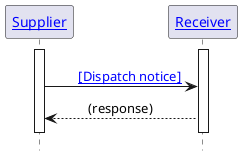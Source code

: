 @startuml

hide footbox

'!include ./style.iuml


Participant "[[actors_and_transactions.html#supplier Supplier]]" as S
Participant "[[actors_and_transactions.html#receiver Receiver]]" as R

activate S
activate R

S -[hidden]> R
S -> R: \t[[StructureDefinition-DispatchNotice.html{Dispatch Notice} ~[Dispatch notice~]]]
S <-- R: \t(response)\t
S -[hidden]> R

deactivate S
deactivate R

@enduml
